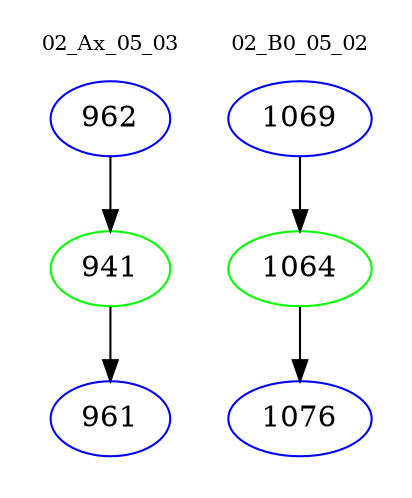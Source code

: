 digraph{
subgraph cluster_0 {
color = white
label = "02_Ax_05_03";
fontsize=10;
T0_962 [label="962", color="blue"]
T0_962 -> T0_941 [color="black"]
T0_941 [label="941", color="green"]
T0_941 -> T0_961 [color="black"]
T0_961 [label="961", color="blue"]
}
subgraph cluster_1 {
color = white
label = "02_B0_05_02";
fontsize=10;
T1_1069 [label="1069", color="blue"]
T1_1069 -> T1_1064 [color="black"]
T1_1064 [label="1064", color="green"]
T1_1064 -> T1_1076 [color="black"]
T1_1076 [label="1076", color="blue"]
}
}
